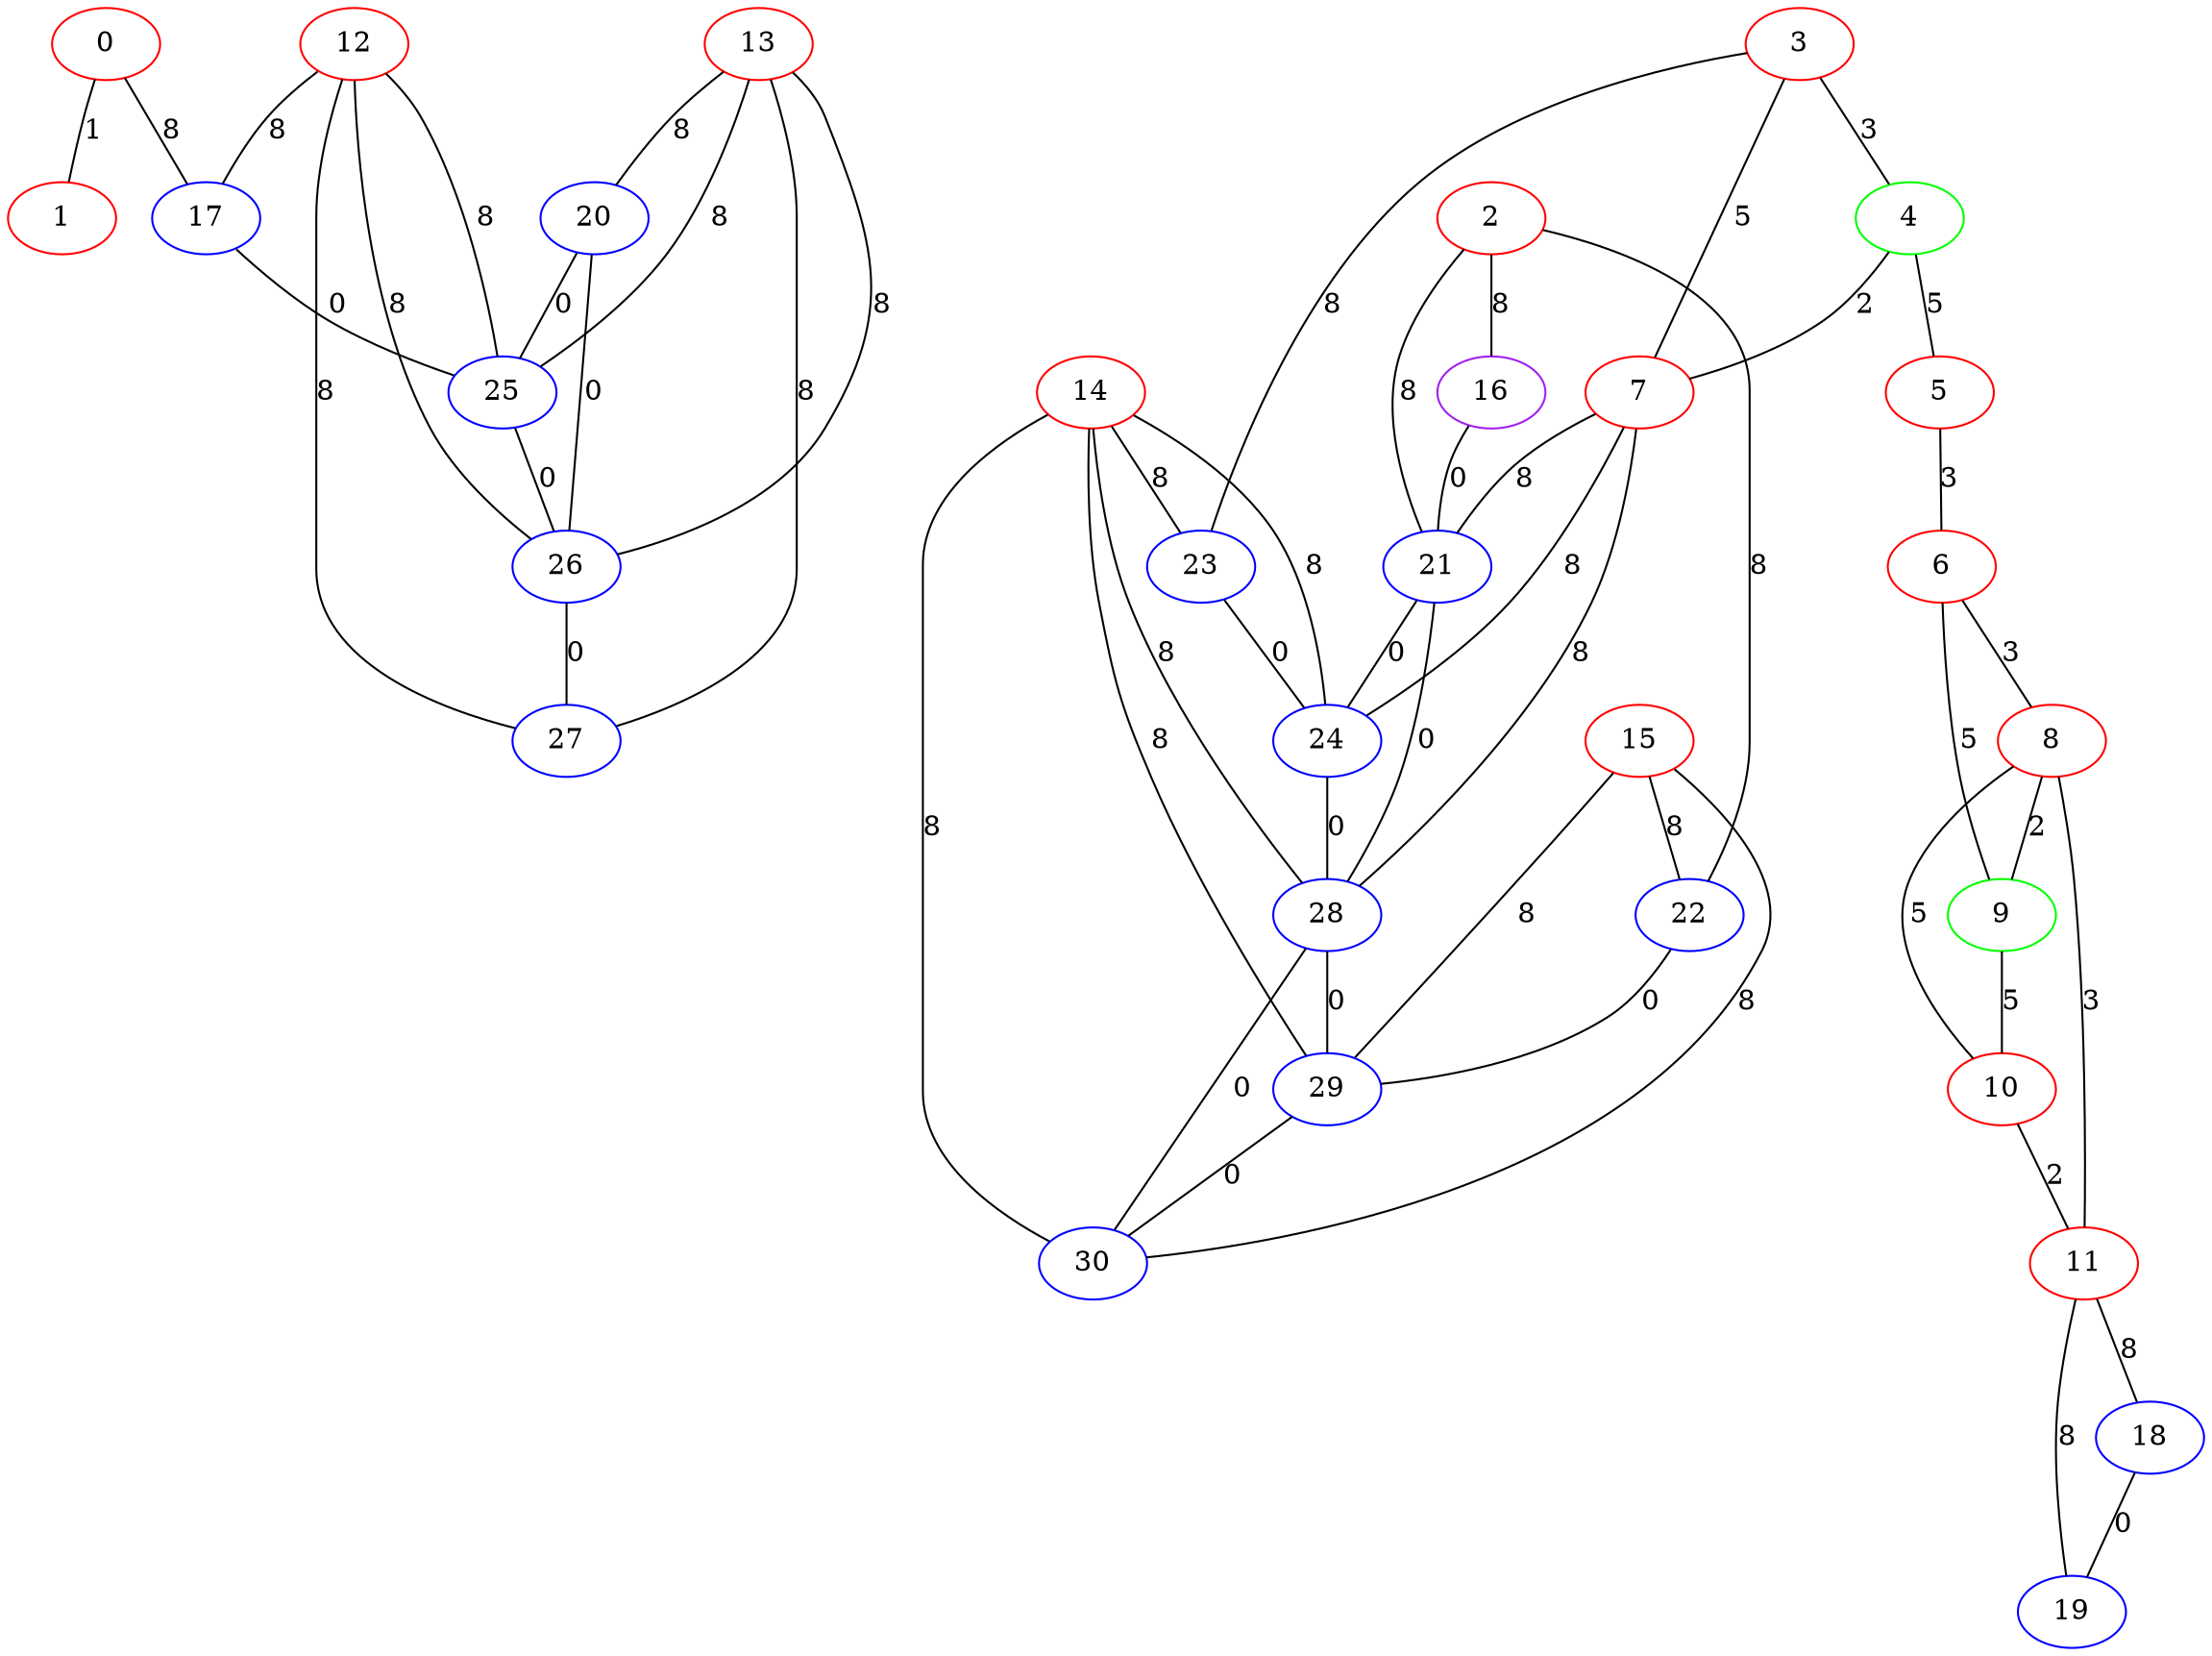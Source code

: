 graph "" {
0 [color=red, weight=1];
1 [color=red, weight=1];
2 [color=red, weight=1];
3 [color=red, weight=1];
4 [color=green, weight=2];
5 [color=red, weight=1];
6 [color=red, weight=1];
7 [color=red, weight=1];
8 [color=red, weight=1];
9 [color=green, weight=2];
10 [color=red, weight=1];
11 [color=red, weight=1];
12 [color=red, weight=1];
13 [color=red, weight=1];
14 [color=red, weight=1];
15 [color=red, weight=1];
16 [color=purple, weight=4];
17 [color=blue, weight=3];
18 [color=blue, weight=3];
19 [color=blue, weight=3];
20 [color=blue, weight=3];
21 [color=blue, weight=3];
22 [color=blue, weight=3];
23 [color=blue, weight=3];
24 [color=blue, weight=3];
25 [color=blue, weight=3];
26 [color=blue, weight=3];
27 [color=blue, weight=3];
28 [color=blue, weight=3];
29 [color=blue, weight=3];
30 [color=blue, weight=3];
0 -- 1  [key=0, label=1];
0 -- 17  [key=0, label=8];
2 -- 16  [key=0, label=8];
2 -- 21  [key=0, label=8];
2 -- 22  [key=0, label=8];
3 -- 23  [key=0, label=8];
3 -- 4  [key=0, label=3];
3 -- 7  [key=0, label=5];
4 -- 5  [key=0, label=5];
4 -- 7  [key=0, label=2];
5 -- 6  [key=0, label=3];
6 -- 8  [key=0, label=3];
6 -- 9  [key=0, label=5];
7 -- 24  [key=0, label=8];
7 -- 28  [key=0, label=8];
7 -- 21  [key=0, label=8];
8 -- 9  [key=0, label=2];
8 -- 10  [key=0, label=5];
8 -- 11  [key=0, label=3];
9 -- 10  [key=0, label=5];
10 -- 11  [key=0, label=2];
11 -- 19  [key=0, label=8];
11 -- 18  [key=0, label=8];
12 -- 17  [key=0, label=8];
12 -- 26  [key=0, label=8];
12 -- 27  [key=0, label=8];
12 -- 25  [key=0, label=8];
13 -- 25  [key=0, label=8];
13 -- 26  [key=0, label=8];
13 -- 27  [key=0, label=8];
13 -- 20  [key=0, label=8];
14 -- 24  [key=0, label=8];
14 -- 28  [key=0, label=8];
14 -- 29  [key=0, label=8];
14 -- 30  [key=0, label=8];
14 -- 23  [key=0, label=8];
15 -- 30  [key=0, label=8];
15 -- 29  [key=0, label=8];
15 -- 22  [key=0, label=8];
16 -- 21  [key=0, label=0];
17 -- 25  [key=0, label=0];
18 -- 19  [key=0, label=0];
20 -- 25  [key=0, label=0];
20 -- 26  [key=0, label=0];
21 -- 24  [key=0, label=0];
21 -- 28  [key=0, label=0];
22 -- 29  [key=0, label=0];
23 -- 24  [key=0, label=0];
24 -- 28  [key=0, label=0];
25 -- 26  [key=0, label=0];
26 -- 27  [key=0, label=0];
28 -- 29  [key=0, label=0];
28 -- 30  [key=0, label=0];
29 -- 30  [key=0, label=0];
}
